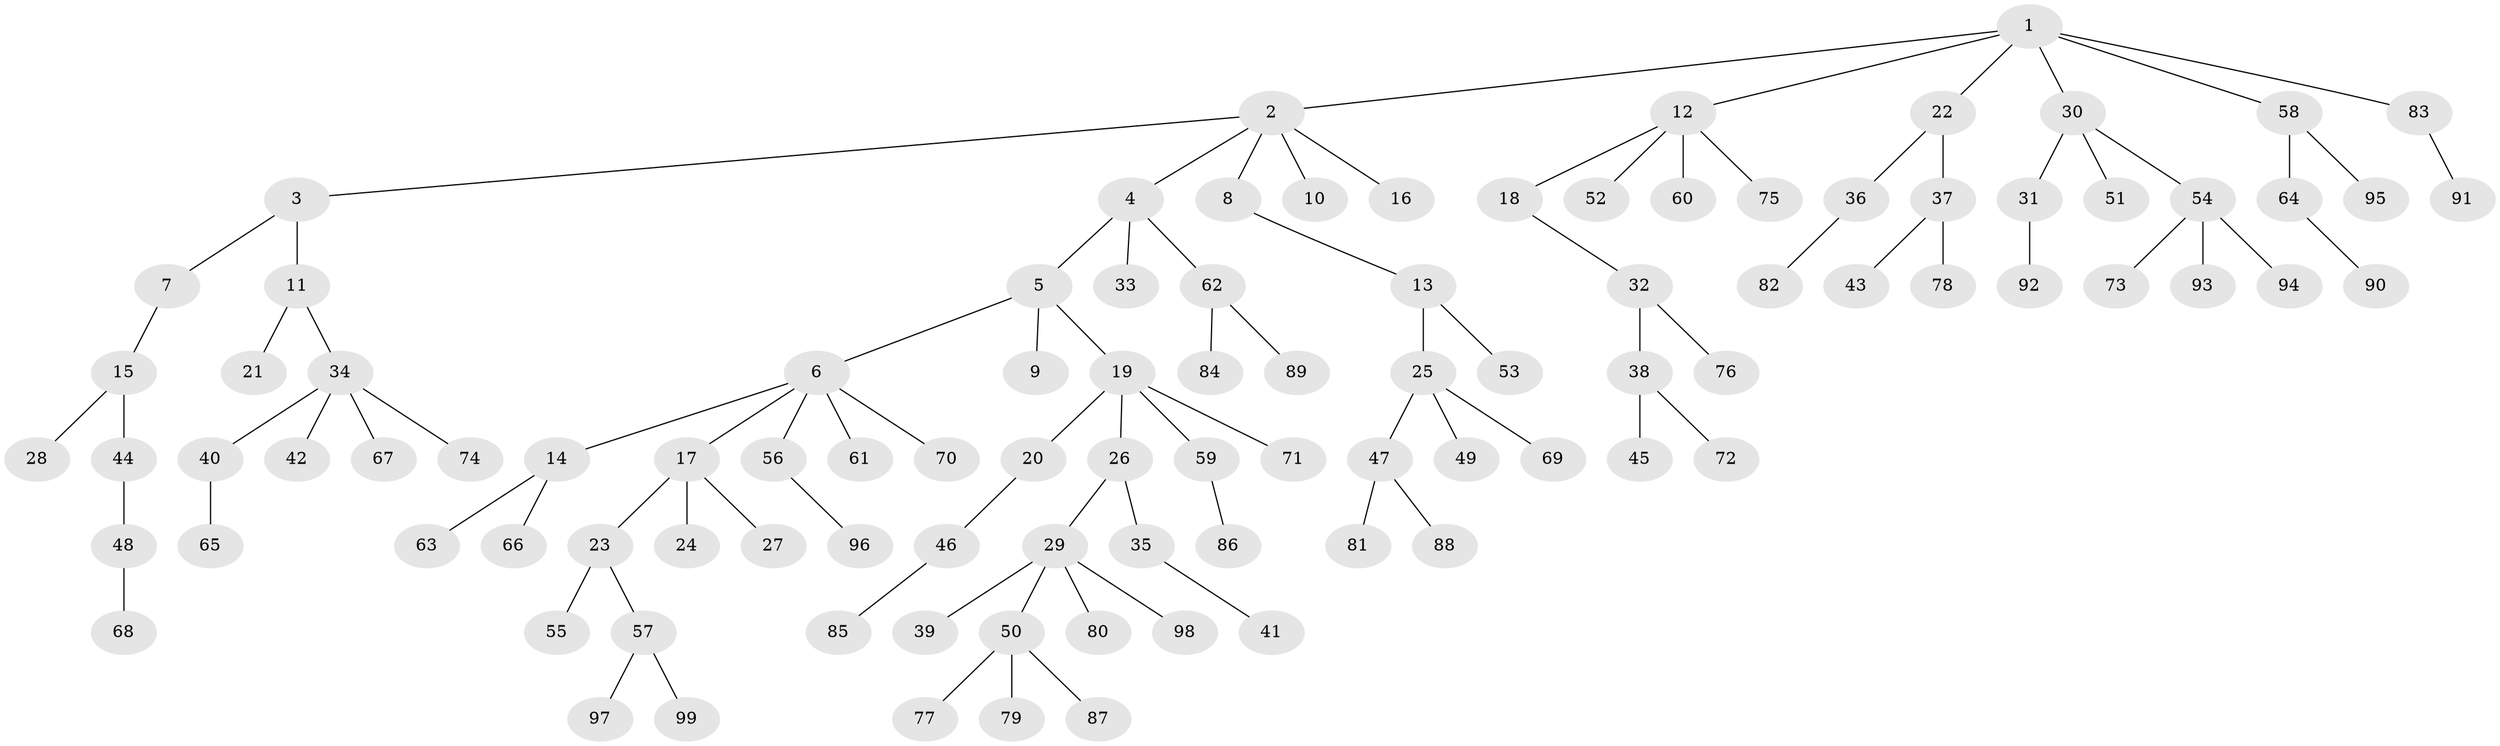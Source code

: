 // coarse degree distribution, {8: 0.02857142857142857, 5: 0.014285714285714285, 4: 0.1, 3: 0.08571428571428572, 2: 0.15714285714285714, 1: 0.6, 7: 0.014285714285714285}
// Generated by graph-tools (version 1.1) at 2025/52/02/27/25 19:52:10]
// undirected, 99 vertices, 98 edges
graph export_dot {
graph [start="1"]
  node [color=gray90,style=filled];
  1;
  2;
  3;
  4;
  5;
  6;
  7;
  8;
  9;
  10;
  11;
  12;
  13;
  14;
  15;
  16;
  17;
  18;
  19;
  20;
  21;
  22;
  23;
  24;
  25;
  26;
  27;
  28;
  29;
  30;
  31;
  32;
  33;
  34;
  35;
  36;
  37;
  38;
  39;
  40;
  41;
  42;
  43;
  44;
  45;
  46;
  47;
  48;
  49;
  50;
  51;
  52;
  53;
  54;
  55;
  56;
  57;
  58;
  59;
  60;
  61;
  62;
  63;
  64;
  65;
  66;
  67;
  68;
  69;
  70;
  71;
  72;
  73;
  74;
  75;
  76;
  77;
  78;
  79;
  80;
  81;
  82;
  83;
  84;
  85;
  86;
  87;
  88;
  89;
  90;
  91;
  92;
  93;
  94;
  95;
  96;
  97;
  98;
  99;
  1 -- 2;
  1 -- 12;
  1 -- 22;
  1 -- 30;
  1 -- 58;
  1 -- 83;
  2 -- 3;
  2 -- 4;
  2 -- 8;
  2 -- 10;
  2 -- 16;
  3 -- 7;
  3 -- 11;
  4 -- 5;
  4 -- 33;
  4 -- 62;
  5 -- 6;
  5 -- 9;
  5 -- 19;
  6 -- 14;
  6 -- 17;
  6 -- 56;
  6 -- 61;
  6 -- 70;
  7 -- 15;
  8 -- 13;
  11 -- 21;
  11 -- 34;
  12 -- 18;
  12 -- 52;
  12 -- 60;
  12 -- 75;
  13 -- 25;
  13 -- 53;
  14 -- 63;
  14 -- 66;
  15 -- 28;
  15 -- 44;
  17 -- 23;
  17 -- 24;
  17 -- 27;
  18 -- 32;
  19 -- 20;
  19 -- 26;
  19 -- 59;
  19 -- 71;
  20 -- 46;
  22 -- 36;
  22 -- 37;
  23 -- 55;
  23 -- 57;
  25 -- 47;
  25 -- 49;
  25 -- 69;
  26 -- 29;
  26 -- 35;
  29 -- 39;
  29 -- 50;
  29 -- 80;
  29 -- 98;
  30 -- 31;
  30 -- 51;
  30 -- 54;
  31 -- 92;
  32 -- 38;
  32 -- 76;
  34 -- 40;
  34 -- 42;
  34 -- 67;
  34 -- 74;
  35 -- 41;
  36 -- 82;
  37 -- 43;
  37 -- 78;
  38 -- 45;
  38 -- 72;
  40 -- 65;
  44 -- 48;
  46 -- 85;
  47 -- 81;
  47 -- 88;
  48 -- 68;
  50 -- 77;
  50 -- 79;
  50 -- 87;
  54 -- 73;
  54 -- 93;
  54 -- 94;
  56 -- 96;
  57 -- 97;
  57 -- 99;
  58 -- 64;
  58 -- 95;
  59 -- 86;
  62 -- 84;
  62 -- 89;
  64 -- 90;
  83 -- 91;
}
